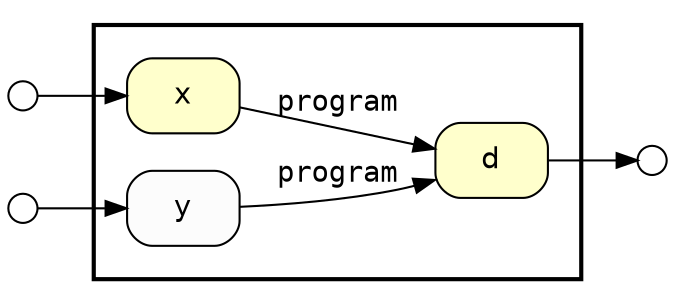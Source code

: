 digraph Workflow {
rankdir=LR

/* Start of double cluster for drawing box around nodes in workflow */
subgraph cluster0 {label=""; penwidth=2; fontsize=18
subgraph cluster1 {label=""; color="white"

/* Nodes for data channels in workflow */
node[shape=box style="rounded,filled" fillcolor="#FFFFCC" peripheries=1 fontname="Helvetica"]
node1 [label="d"]
node2 [label="x"]
node[shape=box style="rounded,filled" fillcolor="#FCFCFC" peripheries=1 fontname="Helvetica"]
node3 [label="y"]

/* Edges between channels in workflow */
edge[fontname=Courier]
node2 -> node1 [label="program"]
node3 -> node1 [label="program"]

/* End of double cluster for drawing box around nodes in workflow */
}}

/* Nodes representing workflow ports */
node[shape=circle style="rounded,filled" fillcolor="#FFFFFF" peripheries=1 fontname="Helvetica" width=0.2]
node4 [label=""]
node5 [label=""]
node6 [label=""]

/* Edges between channels and ports */
node4 -> node2
node5 -> node3
node1 -> node6
}
